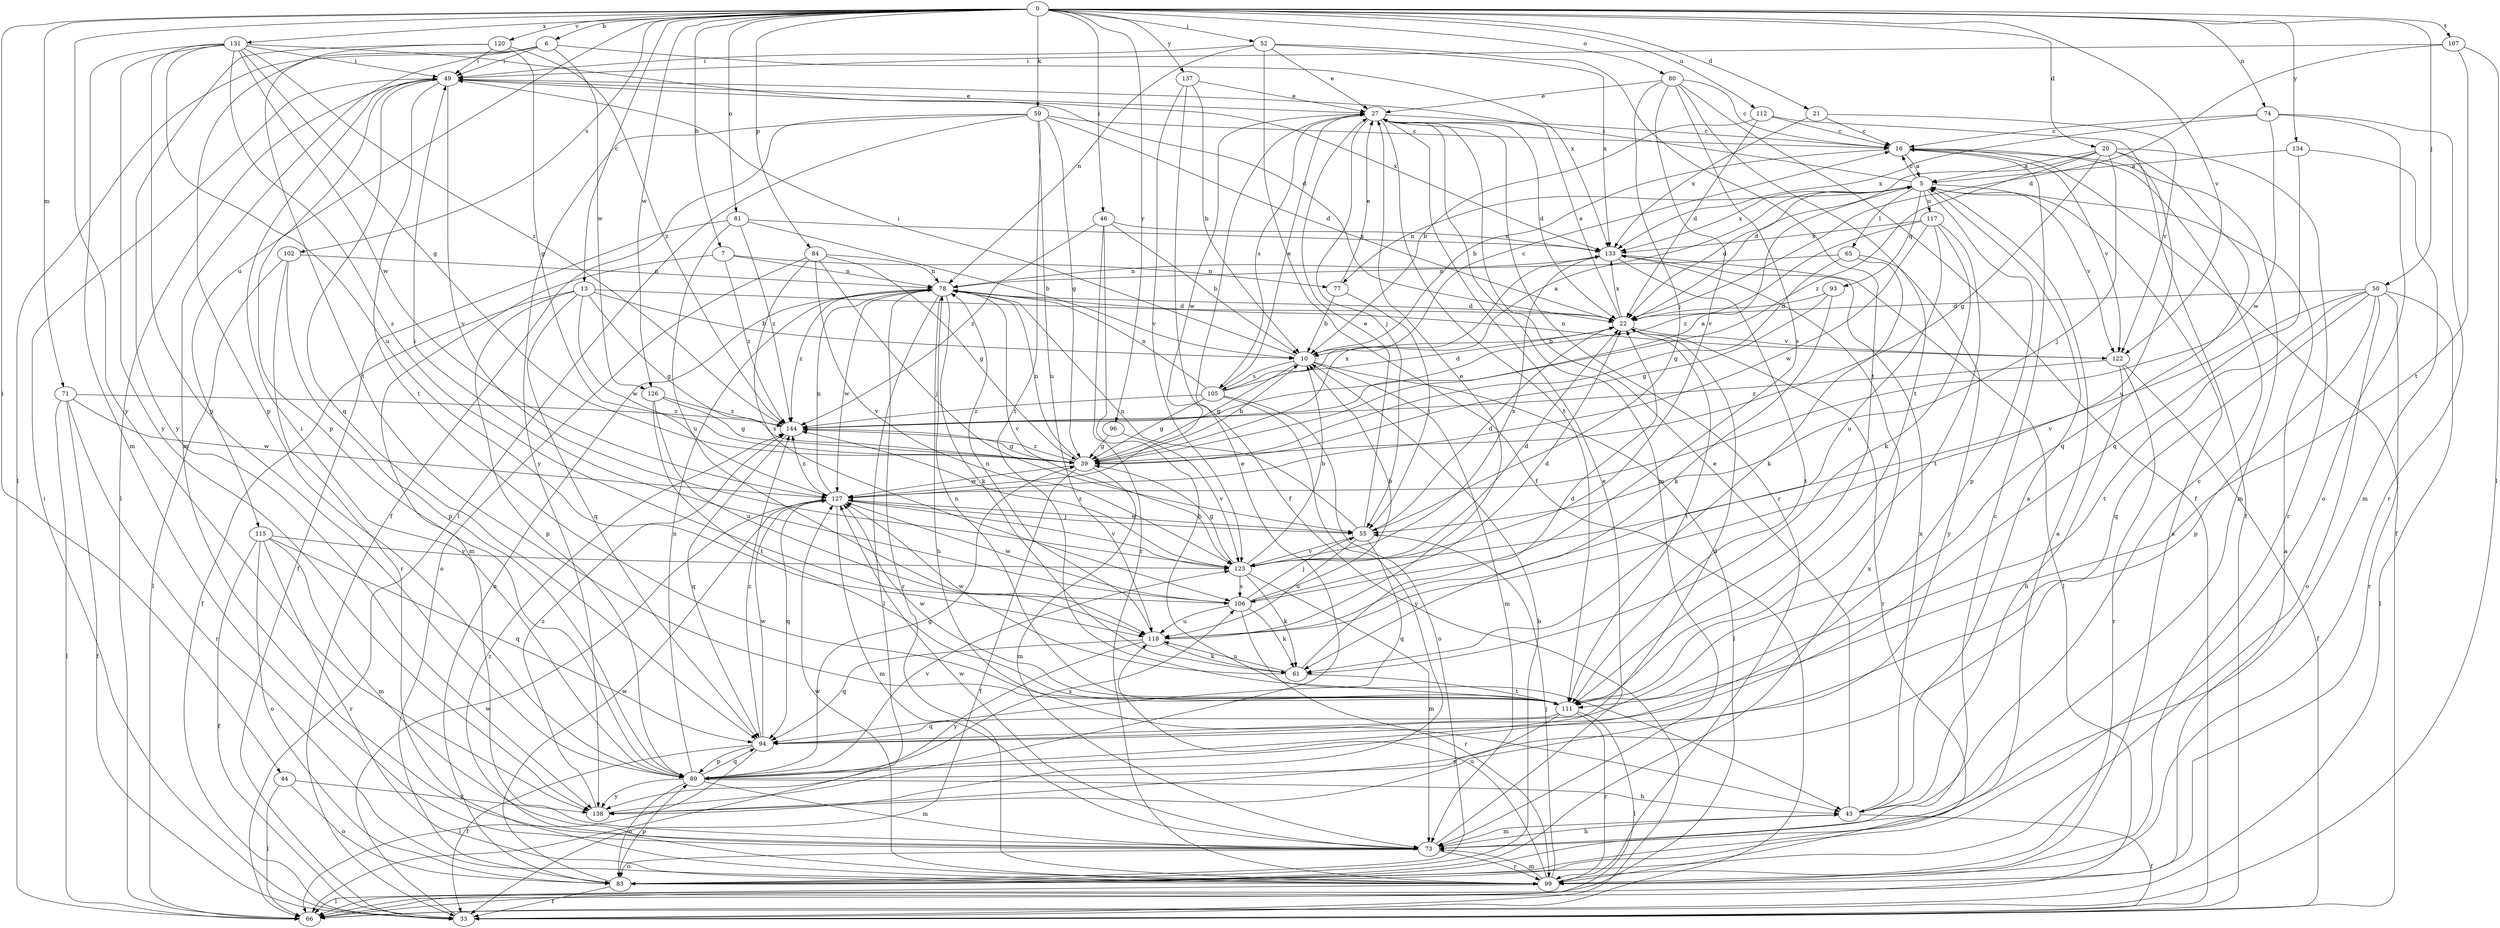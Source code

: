 strict digraph  {
0;
5;
6;
7;
10;
13;
16;
20;
21;
22;
27;
33;
39;
43;
44;
46;
49;
50;
52;
55;
59;
61;
65;
66;
71;
73;
74;
77;
78;
80;
81;
83;
84;
89;
93;
94;
96;
99;
102;
105;
106;
107;
111;
112;
115;
117;
118;
120;
122;
123;
126;
127;
131;
133;
134;
137;
138;
144;
0 -> 6  [label=b];
0 -> 7  [label=b];
0 -> 13  [label=c];
0 -> 20  [label=d];
0 -> 21  [label=d];
0 -> 44  [label=i];
0 -> 46  [label=i];
0 -> 50  [label=j];
0 -> 52  [label=j];
0 -> 59  [label=k];
0 -> 71  [label=m];
0 -> 74  [label=n];
0 -> 80  [label=o];
0 -> 81  [label=o];
0 -> 84  [label=p];
0 -> 96  [label=r];
0 -> 102  [label=s];
0 -> 107  [label=t];
0 -> 112  [label=u];
0 -> 115  [label=u];
0 -> 120  [label=v];
0 -> 122  [label=v];
0 -> 126  [label=w];
0 -> 131  [label=x];
0 -> 134  [label=y];
0 -> 137  [label=y];
0 -> 138  [label=y];
5 -> 16  [label=c];
5 -> 22  [label=d];
5 -> 49  [label=i];
5 -> 65  [label=l];
5 -> 77  [label=n];
5 -> 89  [label=p];
5 -> 93  [label=q];
5 -> 117  [label=u];
5 -> 122  [label=v];
5 -> 133  [label=x];
6 -> 49  [label=i];
6 -> 66  [label=l];
6 -> 73  [label=m];
6 -> 89  [label=p];
6 -> 126  [label=w];
6 -> 133  [label=x];
7 -> 73  [label=m];
7 -> 77  [label=n];
7 -> 78  [label=n];
7 -> 144  [label=z];
10 -> 16  [label=c];
10 -> 39  [label=g];
10 -> 49  [label=i];
10 -> 66  [label=l];
10 -> 73  [label=m];
10 -> 105  [label=s];
13 -> 10  [label=b];
13 -> 22  [label=d];
13 -> 33  [label=f];
13 -> 39  [label=g];
13 -> 89  [label=p];
13 -> 94  [label=q];
13 -> 127  [label=w];
16 -> 5  [label=a];
16 -> 10  [label=b];
16 -> 33  [label=f];
16 -> 73  [label=m];
16 -> 122  [label=v];
20 -> 5  [label=a];
20 -> 22  [label=d];
20 -> 39  [label=g];
20 -> 55  [label=j];
20 -> 94  [label=q];
20 -> 99  [label=r];
20 -> 118  [label=u];
20 -> 144  [label=z];
21 -> 16  [label=c];
21 -> 122  [label=v];
21 -> 133  [label=x];
22 -> 10  [label=b];
22 -> 27  [label=e];
22 -> 99  [label=r];
22 -> 111  [label=t];
22 -> 122  [label=v];
22 -> 133  [label=x];
27 -> 16  [label=c];
27 -> 22  [label=d];
27 -> 55  [label=j];
27 -> 73  [label=m];
27 -> 99  [label=r];
27 -> 105  [label=s];
27 -> 111  [label=t];
27 -> 127  [label=w];
33 -> 49  [label=i];
33 -> 127  [label=w];
39 -> 5  [label=a];
39 -> 10  [label=b];
39 -> 33  [label=f];
39 -> 73  [label=m];
39 -> 78  [label=n];
39 -> 127  [label=w];
39 -> 133  [label=x];
39 -> 144  [label=z];
43 -> 5  [label=a];
43 -> 16  [label=c];
43 -> 27  [label=e];
43 -> 33  [label=f];
43 -> 73  [label=m];
43 -> 133  [label=x];
44 -> 66  [label=l];
44 -> 83  [label=o];
44 -> 138  [label=y];
46 -> 10  [label=b];
46 -> 43  [label=h];
46 -> 99  [label=r];
46 -> 133  [label=x];
46 -> 144  [label=z];
49 -> 27  [label=e];
49 -> 66  [label=l];
49 -> 89  [label=p];
49 -> 94  [label=q];
49 -> 111  [label=t];
49 -> 123  [label=v];
49 -> 133  [label=x];
50 -> 22  [label=d];
50 -> 66  [label=l];
50 -> 83  [label=o];
50 -> 89  [label=p];
50 -> 94  [label=q];
50 -> 99  [label=r];
50 -> 111  [label=t];
50 -> 123  [label=v];
52 -> 27  [label=e];
52 -> 33  [label=f];
52 -> 49  [label=i];
52 -> 78  [label=n];
52 -> 111  [label=t];
52 -> 133  [label=x];
55 -> 22  [label=d];
55 -> 27  [label=e];
55 -> 78  [label=n];
55 -> 94  [label=q];
55 -> 118  [label=u];
55 -> 123  [label=v];
55 -> 127  [label=w];
59 -> 16  [label=c];
59 -> 22  [label=d];
59 -> 33  [label=f];
59 -> 39  [label=g];
59 -> 66  [label=l];
59 -> 111  [label=t];
59 -> 118  [label=u];
59 -> 138  [label=y];
61 -> 22  [label=d];
61 -> 111  [label=t];
61 -> 118  [label=u];
61 -> 127  [label=w];
65 -> 39  [label=g];
65 -> 61  [label=k];
65 -> 78  [label=n];
65 -> 138  [label=y];
66 -> 5  [label=a];
71 -> 33  [label=f];
71 -> 66  [label=l];
71 -> 99  [label=r];
71 -> 127  [label=w];
71 -> 144  [label=z];
73 -> 27  [label=e];
73 -> 43  [label=h];
73 -> 83  [label=o];
73 -> 99  [label=r];
73 -> 127  [label=w];
74 -> 16  [label=c];
74 -> 83  [label=o];
74 -> 99  [label=r];
74 -> 127  [label=w];
74 -> 133  [label=x];
77 -> 10  [label=b];
77 -> 27  [label=e];
77 -> 55  [label=j];
78 -> 22  [label=d];
78 -> 43  [label=h];
78 -> 61  [label=k];
78 -> 66  [label=l];
78 -> 83  [label=o];
78 -> 99  [label=r];
78 -> 123  [label=v];
78 -> 127  [label=w];
78 -> 144  [label=z];
80 -> 16  [label=c];
80 -> 27  [label=e];
80 -> 33  [label=f];
80 -> 55  [label=j];
80 -> 106  [label=s];
80 -> 111  [label=t];
80 -> 123  [label=v];
81 -> 10  [label=b];
81 -> 33  [label=f];
81 -> 118  [label=u];
81 -> 133  [label=x];
81 -> 144  [label=z];
83 -> 5  [label=a];
83 -> 10  [label=b];
83 -> 16  [label=c];
83 -> 33  [label=f];
83 -> 89  [label=p];
83 -> 127  [label=w];
83 -> 133  [label=x];
84 -> 39  [label=g];
84 -> 55  [label=j];
84 -> 78  [label=n];
84 -> 83  [label=o];
84 -> 106  [label=s];
84 -> 123  [label=v];
89 -> 22  [label=d];
89 -> 39  [label=g];
89 -> 43  [label=h];
89 -> 49  [label=i];
89 -> 73  [label=m];
89 -> 78  [label=n];
89 -> 83  [label=o];
89 -> 94  [label=q];
89 -> 106  [label=s];
89 -> 123  [label=v];
89 -> 138  [label=y];
93 -> 22  [label=d];
93 -> 39  [label=g];
93 -> 61  [label=k];
94 -> 33  [label=f];
94 -> 66  [label=l];
94 -> 89  [label=p];
94 -> 127  [label=w];
94 -> 144  [label=z];
96 -> 39  [label=g];
96 -> 123  [label=v];
99 -> 5  [label=a];
99 -> 55  [label=j];
99 -> 66  [label=l];
99 -> 73  [label=m];
99 -> 118  [label=u];
99 -> 127  [label=w];
99 -> 144  [label=z];
102 -> 66  [label=l];
102 -> 78  [label=n];
102 -> 89  [label=p];
102 -> 99  [label=r];
105 -> 5  [label=a];
105 -> 22  [label=d];
105 -> 27  [label=e];
105 -> 39  [label=g];
105 -> 78  [label=n];
105 -> 83  [label=o];
105 -> 138  [label=y];
105 -> 144  [label=z];
106 -> 10  [label=b];
106 -> 22  [label=d];
106 -> 49  [label=i];
106 -> 55  [label=j];
106 -> 61  [label=k];
106 -> 99  [label=r];
106 -> 118  [label=u];
106 -> 127  [label=w];
107 -> 22  [label=d];
107 -> 49  [label=i];
107 -> 66  [label=l];
107 -> 111  [label=t];
111 -> 66  [label=l];
111 -> 78  [label=n];
111 -> 94  [label=q];
111 -> 99  [label=r];
111 -> 127  [label=w];
111 -> 138  [label=y];
112 -> 10  [label=b];
112 -> 16  [label=c];
112 -> 22  [label=d];
112 -> 33  [label=f];
115 -> 33  [label=f];
115 -> 73  [label=m];
115 -> 83  [label=o];
115 -> 94  [label=q];
115 -> 99  [label=r];
115 -> 123  [label=v];
117 -> 61  [label=k];
117 -> 111  [label=t];
117 -> 118  [label=u];
117 -> 127  [label=w];
117 -> 133  [label=x];
117 -> 144  [label=z];
118 -> 27  [label=e];
118 -> 61  [label=k];
118 -> 78  [label=n];
118 -> 94  [label=q];
118 -> 138  [label=y];
120 -> 39  [label=g];
120 -> 49  [label=i];
120 -> 111  [label=t];
120 -> 138  [label=y];
120 -> 144  [label=z];
122 -> 33  [label=f];
122 -> 43  [label=h];
122 -> 78  [label=n];
122 -> 99  [label=r];
122 -> 144  [label=z];
123 -> 10  [label=b];
123 -> 22  [label=d];
123 -> 39  [label=g];
123 -> 61  [label=k];
123 -> 73  [label=m];
123 -> 106  [label=s];
123 -> 133  [label=x];
123 -> 144  [label=z];
126 -> 39  [label=g];
126 -> 111  [label=t];
126 -> 118  [label=u];
126 -> 144  [label=z];
127 -> 55  [label=j];
127 -> 73  [label=m];
127 -> 78  [label=n];
127 -> 94  [label=q];
127 -> 123  [label=v];
127 -> 144  [label=z];
131 -> 22  [label=d];
131 -> 39  [label=g];
131 -> 49  [label=i];
131 -> 73  [label=m];
131 -> 89  [label=p];
131 -> 106  [label=s];
131 -> 118  [label=u];
131 -> 127  [label=w];
131 -> 138  [label=y];
131 -> 144  [label=z];
133 -> 66  [label=l];
133 -> 78  [label=n];
133 -> 111  [label=t];
134 -> 5  [label=a];
134 -> 73  [label=m];
134 -> 94  [label=q];
137 -> 10  [label=b];
137 -> 27  [label=e];
137 -> 33  [label=f];
137 -> 123  [label=v];
138 -> 27  [label=e];
138 -> 144  [label=z];
144 -> 39  [label=g];
144 -> 94  [label=q];
}
